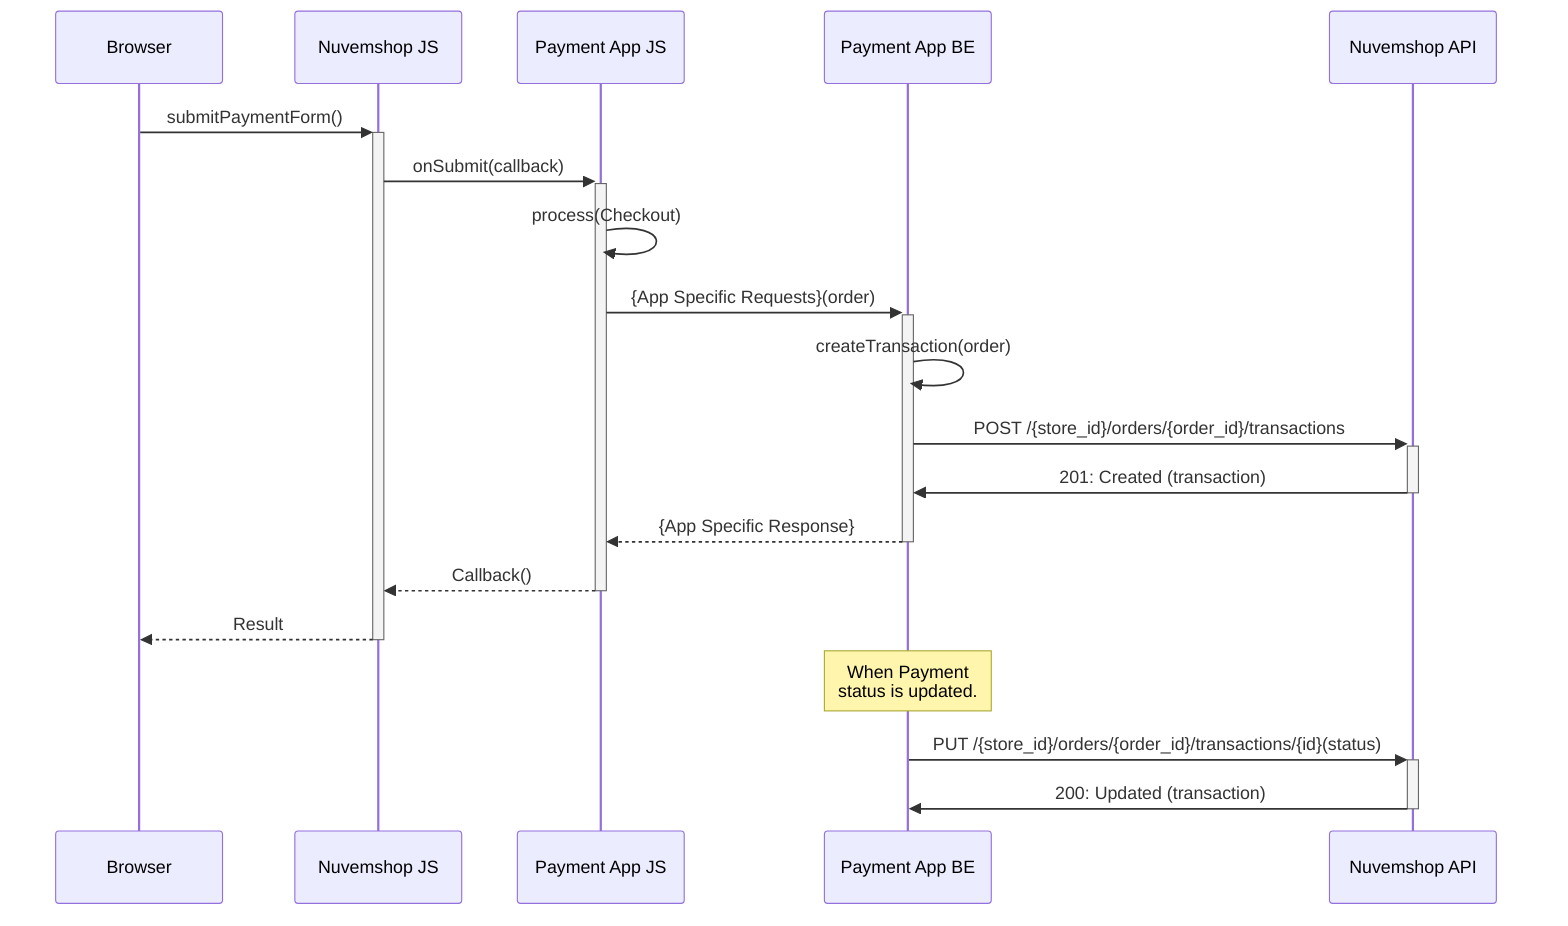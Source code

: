 sequenceDiagram
participant B as Browser
participant NF as Nuvemshop JS
participant AF as Payment App JS
participant AB as Payment App BE
participant NA as Nuvemshop API
B ->>+ NF: submitPaymentForm()
NF ->>+ AF: onSubmit(callback)
AF ->> AF: process(Checkout)
AF ->>+ AB: {App Specific Requests}(order)
AB ->> AB: createTransaction(order)
AB ->>+ NA: POST /{store_id}/orders/{order_id}/transactions
NA ->>- AB: 201: Created (transaction)
AB -->>- AF: {App Specific Response}
AF -->>- NF: Callback()
NF -->>- B: Result
Note over AB: When Payment<br/>status is updated. 
AB ->>+ NA: PUT /{store_id}/orders/{order_id}/transactions/{id}(status)
NA ->>- AB: 200: Updated (transaction)